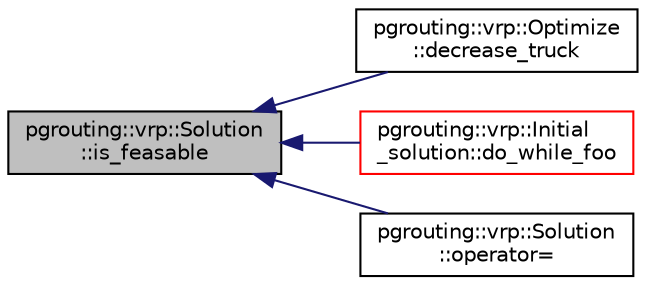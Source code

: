 digraph "pgrouting::vrp::Solution::is_feasable"
{
  edge [fontname="Helvetica",fontsize="10",labelfontname="Helvetica",labelfontsize="10"];
  node [fontname="Helvetica",fontsize="10",shape=record];
  rankdir="LR";
  Node74 [label="pgrouting::vrp::Solution\l::is_feasable",height=0.2,width=0.4,color="black", fillcolor="grey75", style="filled", fontcolor="black"];
  Node74 -> Node75 [dir="back",color="midnightblue",fontsize="10",style="solid",fontname="Helvetica"];
  Node75 [label="pgrouting::vrp::Optimize\l::decrease_truck",height=0.2,width=0.4,color="black", fillcolor="white", style="filled",URL="$classpgrouting_1_1vrp_1_1Optimize.html#a6e9c8e6bdb73ac829a14847ac3b5dd0e"];
  Node74 -> Node76 [dir="back",color="midnightblue",fontsize="10",style="solid",fontname="Helvetica"];
  Node76 [label="pgrouting::vrp::Initial\l_solution::do_while_foo",height=0.2,width=0.4,color="red", fillcolor="white", style="filled",URL="$classpgrouting_1_1vrp_1_1Initial__solution.html#a49860a59bbc3ad10709d9b188321a460"];
  Node74 -> Node78 [dir="back",color="midnightblue",fontsize="10",style="solid",fontname="Helvetica"];
  Node78 [label="pgrouting::vrp::Solution\l::operator=",height=0.2,width=0.4,color="black", fillcolor="white", style="filled",URL="$classpgrouting_1_1vrp_1_1Solution.html#ab21af677ebe47f2fcfee71e93ab30ed3"];
}
